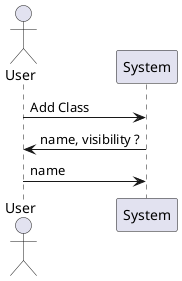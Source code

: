 @startuml
actor User
participant System

	User -> System: Add Class
	System -> User: name, visibility ?
	User -> System: name

@enduml